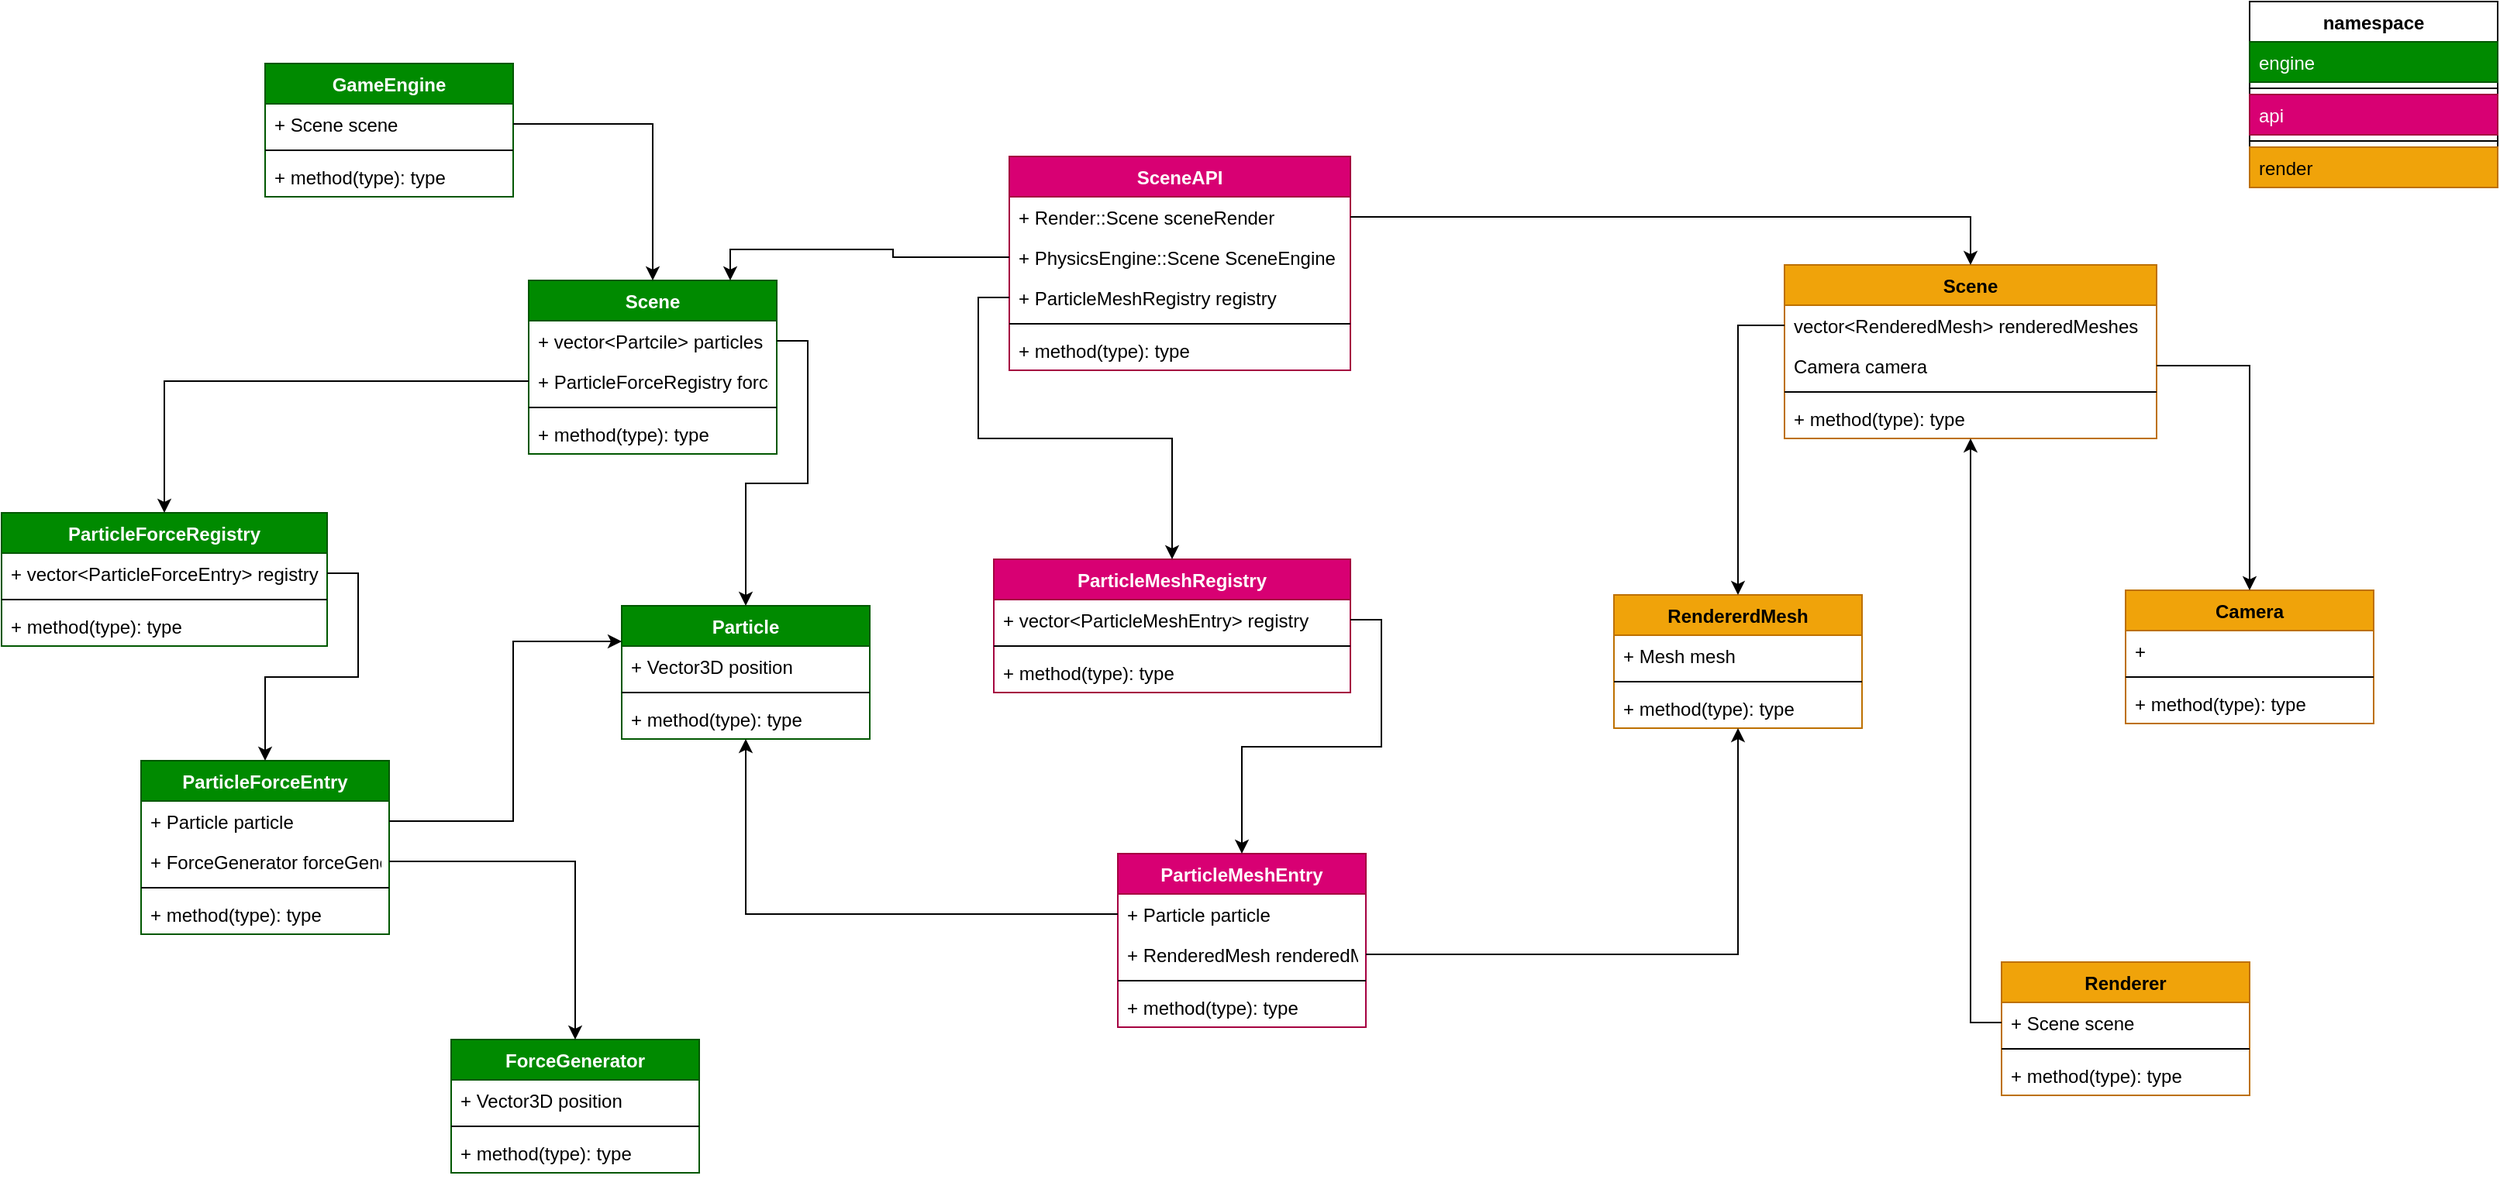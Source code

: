 <mxfile version="15.5.8" type="device"><diagram id="3eGl_UR_zPUnnh8dUwKq" name="Page-1"><mxGraphModel dx="2219" dy="1000" grid="1" gridSize="10" guides="1" tooltips="1" connect="1" arrows="1" fold="1" page="1" pageScale="1" pageWidth="827" pageHeight="1169" math="0" shadow="0"><root><mxCell id="0"/><mxCell id="1" parent="0"/><mxCell id="vphL6Kvy_P0l-zgpWsdA-2" value="Scene" style="swimlane;fontStyle=1;align=center;verticalAlign=top;childLayout=stackLayout;horizontal=1;startSize=26;horizontalStack=0;resizeParent=1;resizeParentMax=0;resizeLast=0;collapsible=1;marginBottom=0;fillColor=#008a00;fontColor=#ffffff;strokeColor=#005700;" parent="1" vertex="1"><mxGeometry x="370" y="200" width="160" height="112" as="geometry"/></mxCell><mxCell id="vphL6Kvy_P0l-zgpWsdA-3" value="+ vector&lt;Partcile&gt; particles" style="text;strokeColor=none;fillColor=none;align=left;verticalAlign=top;spacingLeft=4;spacingRight=4;overflow=hidden;rotatable=0;points=[[0,0.5],[1,0.5]];portConstraint=eastwest;" parent="vphL6Kvy_P0l-zgpWsdA-2" vertex="1"><mxGeometry y="26" width="160" height="26" as="geometry"/></mxCell><mxCell id="3-6PQcLLlUWP1weKsI4g-1" value="+ ParticleForceRegistry forcesRegistry" style="text;strokeColor=none;fillColor=none;align=left;verticalAlign=top;spacingLeft=4;spacingRight=4;overflow=hidden;rotatable=0;points=[[0,0.5],[1,0.5]];portConstraint=eastwest;" vertex="1" parent="vphL6Kvy_P0l-zgpWsdA-2"><mxGeometry y="52" width="160" height="26" as="geometry"/></mxCell><mxCell id="vphL6Kvy_P0l-zgpWsdA-4" value="" style="line;strokeWidth=1;fillColor=none;align=left;verticalAlign=middle;spacingTop=-1;spacingLeft=3;spacingRight=3;rotatable=0;labelPosition=right;points=[];portConstraint=eastwest;" parent="vphL6Kvy_P0l-zgpWsdA-2" vertex="1"><mxGeometry y="78" width="160" height="8" as="geometry"/></mxCell><mxCell id="vphL6Kvy_P0l-zgpWsdA-5" value="+ method(type): type" style="text;strokeColor=none;fillColor=none;align=left;verticalAlign=top;spacingLeft=4;spacingRight=4;overflow=hidden;rotatable=0;points=[[0,0.5],[1,0.5]];portConstraint=eastwest;" parent="vphL6Kvy_P0l-zgpWsdA-2" vertex="1"><mxGeometry y="86" width="160" height="26" as="geometry"/></mxCell><mxCell id="vphL6Kvy_P0l-zgpWsdA-6" value="GameEngine" style="swimlane;fontStyle=1;align=center;verticalAlign=top;childLayout=stackLayout;horizontal=1;startSize=26;horizontalStack=0;resizeParent=1;resizeParentMax=0;resizeLast=0;collapsible=1;marginBottom=0;fillColor=#008a00;fontColor=#ffffff;strokeColor=#005700;" parent="1" vertex="1"><mxGeometry x="200" y="60" width="160" height="86" as="geometry"/></mxCell><mxCell id="vphL6Kvy_P0l-zgpWsdA-7" value="+ Scene scene" style="text;strokeColor=none;fillColor=none;align=left;verticalAlign=top;spacingLeft=4;spacingRight=4;overflow=hidden;rotatable=0;points=[[0,0.5],[1,0.5]];portConstraint=eastwest;" parent="vphL6Kvy_P0l-zgpWsdA-6" vertex="1"><mxGeometry y="26" width="160" height="26" as="geometry"/></mxCell><mxCell id="vphL6Kvy_P0l-zgpWsdA-8" value="" style="line;strokeWidth=1;fillColor=none;align=left;verticalAlign=middle;spacingTop=-1;spacingLeft=3;spacingRight=3;rotatable=0;labelPosition=right;points=[];portConstraint=eastwest;" parent="vphL6Kvy_P0l-zgpWsdA-6" vertex="1"><mxGeometry y="52" width="160" height="8" as="geometry"/></mxCell><mxCell id="vphL6Kvy_P0l-zgpWsdA-9" value="+ method(type): type" style="text;strokeColor=none;fillColor=none;align=left;verticalAlign=top;spacingLeft=4;spacingRight=4;overflow=hidden;rotatable=0;points=[[0,0.5],[1,0.5]];portConstraint=eastwest;" parent="vphL6Kvy_P0l-zgpWsdA-6" vertex="1"><mxGeometry y="60" width="160" height="26" as="geometry"/></mxCell><mxCell id="vphL6Kvy_P0l-zgpWsdA-10" style="edgeStyle=orthogonalEdgeStyle;rounded=0;orthogonalLoop=1;jettySize=auto;html=1;" parent="1" source="vphL6Kvy_P0l-zgpWsdA-7" target="vphL6Kvy_P0l-zgpWsdA-2" edge="1"><mxGeometry relative="1" as="geometry"/></mxCell><mxCell id="vphL6Kvy_P0l-zgpWsdA-11" value="Particle" style="swimlane;fontStyle=1;align=center;verticalAlign=top;childLayout=stackLayout;horizontal=1;startSize=26;horizontalStack=0;resizeParent=1;resizeParentMax=0;resizeLast=0;collapsible=1;marginBottom=0;fillColor=#008a00;fontColor=#ffffff;strokeColor=#005700;" parent="1" vertex="1"><mxGeometry x="430" y="410" width="160" height="86" as="geometry"/></mxCell><mxCell id="vphL6Kvy_P0l-zgpWsdA-15" value="+ Vector3D position" style="text;strokeColor=none;fillColor=none;align=left;verticalAlign=top;spacingLeft=4;spacingRight=4;overflow=hidden;rotatable=0;points=[[0,0.5],[1,0.5]];portConstraint=eastwest;" parent="vphL6Kvy_P0l-zgpWsdA-11" vertex="1"><mxGeometry y="26" width="160" height="26" as="geometry"/></mxCell><mxCell id="vphL6Kvy_P0l-zgpWsdA-13" value="" style="line;strokeWidth=1;fillColor=none;align=left;verticalAlign=middle;spacingTop=-1;spacingLeft=3;spacingRight=3;rotatable=0;labelPosition=right;points=[];portConstraint=eastwest;" parent="vphL6Kvy_P0l-zgpWsdA-11" vertex="1"><mxGeometry y="52" width="160" height="8" as="geometry"/></mxCell><mxCell id="vphL6Kvy_P0l-zgpWsdA-14" value="+ method(type): type" style="text;strokeColor=none;fillColor=none;align=left;verticalAlign=top;spacingLeft=4;spacingRight=4;overflow=hidden;rotatable=0;points=[[0,0.5],[1,0.5]];portConstraint=eastwest;" parent="vphL6Kvy_P0l-zgpWsdA-11" vertex="1"><mxGeometry y="60" width="160" height="26" as="geometry"/></mxCell><mxCell id="vphL6Kvy_P0l-zgpWsdA-17" style="edgeStyle=orthogonalEdgeStyle;rounded=0;orthogonalLoop=1;jettySize=auto;html=1;" parent="1" source="vphL6Kvy_P0l-zgpWsdA-3" target="vphL6Kvy_P0l-zgpWsdA-11" edge="1"><mxGeometry relative="1" as="geometry"/></mxCell><mxCell id="vphL6Kvy_P0l-zgpWsdA-18" value="RendererdMesh" style="swimlane;fontStyle=1;align=center;verticalAlign=top;childLayout=stackLayout;horizontal=1;startSize=26;horizontalStack=0;resizeParent=1;resizeParentMax=0;resizeLast=0;collapsible=1;marginBottom=0;fillColor=#f0a30a;fontColor=#000000;strokeColor=#BD7000;" parent="1" vertex="1"><mxGeometry x="1070" y="403" width="160" height="86" as="geometry"/></mxCell><mxCell id="vphL6Kvy_P0l-zgpWsdA-19" value="+ Mesh mesh" style="text;strokeColor=none;fillColor=none;align=left;verticalAlign=top;spacingLeft=4;spacingRight=4;overflow=hidden;rotatable=0;points=[[0,0.5],[1,0.5]];portConstraint=eastwest;" parent="vphL6Kvy_P0l-zgpWsdA-18" vertex="1"><mxGeometry y="26" width="160" height="26" as="geometry"/></mxCell><mxCell id="vphL6Kvy_P0l-zgpWsdA-20" value="" style="line;strokeWidth=1;fillColor=none;align=left;verticalAlign=middle;spacingTop=-1;spacingLeft=3;spacingRight=3;rotatable=0;labelPosition=right;points=[];portConstraint=eastwest;" parent="vphL6Kvy_P0l-zgpWsdA-18" vertex="1"><mxGeometry y="52" width="160" height="8" as="geometry"/></mxCell><mxCell id="vphL6Kvy_P0l-zgpWsdA-21" value="+ method(type): type" style="text;strokeColor=none;fillColor=none;align=left;verticalAlign=top;spacingLeft=4;spacingRight=4;overflow=hidden;rotatable=0;points=[[0,0.5],[1,0.5]];portConstraint=eastwest;" parent="vphL6Kvy_P0l-zgpWsdA-18" vertex="1"><mxGeometry y="60" width="160" height="26" as="geometry"/></mxCell><mxCell id="vphL6Kvy_P0l-zgpWsdA-22" value="ParticleMeshRegistry" style="swimlane;fontStyle=1;align=center;verticalAlign=top;childLayout=stackLayout;horizontal=1;startSize=26;horizontalStack=0;resizeParent=1;resizeParentMax=0;resizeLast=0;collapsible=1;marginBottom=0;fillColor=#d80073;strokeColor=#A50040;fontColor=#ffffff;" parent="1" vertex="1"><mxGeometry x="670" y="380" width="230" height="86" as="geometry"/></mxCell><mxCell id="vphL6Kvy_P0l-zgpWsdA-23" value="+ vector&lt;ParticleMeshEntry&gt; registry" style="text;strokeColor=none;fillColor=none;align=left;verticalAlign=top;spacingLeft=4;spacingRight=4;overflow=hidden;rotatable=0;points=[[0,0.5],[1,0.5]];portConstraint=eastwest;" parent="vphL6Kvy_P0l-zgpWsdA-22" vertex="1"><mxGeometry y="26" width="230" height="26" as="geometry"/></mxCell><mxCell id="vphL6Kvy_P0l-zgpWsdA-24" value="" style="line;strokeWidth=1;fillColor=none;align=left;verticalAlign=middle;spacingTop=-1;spacingLeft=3;spacingRight=3;rotatable=0;labelPosition=right;points=[];portConstraint=eastwest;" parent="vphL6Kvy_P0l-zgpWsdA-22" vertex="1"><mxGeometry y="52" width="230" height="8" as="geometry"/></mxCell><mxCell id="vphL6Kvy_P0l-zgpWsdA-25" value="+ method(type): type" style="text;strokeColor=none;fillColor=none;align=left;verticalAlign=top;spacingLeft=4;spacingRight=4;overflow=hidden;rotatable=0;points=[[0,0.5],[1,0.5]];portConstraint=eastwest;" parent="vphL6Kvy_P0l-zgpWsdA-22" vertex="1"><mxGeometry y="60" width="230" height="26" as="geometry"/></mxCell><mxCell id="vphL6Kvy_P0l-zgpWsdA-29" value="SceneAPI" style="swimlane;fontStyle=1;align=center;verticalAlign=top;childLayout=stackLayout;horizontal=1;startSize=26;horizontalStack=0;resizeParent=1;resizeParentMax=0;resizeLast=0;collapsible=1;marginBottom=0;fillColor=#d80073;strokeColor=#A50040;fontColor=#ffffff;" parent="1" vertex="1"><mxGeometry x="680" y="120" width="220" height="138" as="geometry"/></mxCell><mxCell id="vphL6Kvy_P0l-zgpWsdA-59" value="+ Render::Scene sceneRender" style="text;strokeColor=none;fillColor=none;align=left;verticalAlign=top;spacingLeft=4;spacingRight=4;overflow=hidden;rotatable=0;points=[[0,0.5],[1,0.5]];portConstraint=eastwest;" parent="vphL6Kvy_P0l-zgpWsdA-29" vertex="1"><mxGeometry y="26" width="220" height="26" as="geometry"/></mxCell><mxCell id="vphL6Kvy_P0l-zgpWsdA-60" value="+ PhysicsEngine::Scene SceneEngine" style="text;strokeColor=none;fillColor=none;align=left;verticalAlign=top;spacingLeft=4;spacingRight=4;overflow=hidden;rotatable=0;points=[[0,0.5],[1,0.5]];portConstraint=eastwest;" parent="vphL6Kvy_P0l-zgpWsdA-29" vertex="1"><mxGeometry y="52" width="220" height="26" as="geometry"/></mxCell><mxCell id="vphL6Kvy_P0l-zgpWsdA-57" value="+ ParticleMeshRegistry registry" style="text;strokeColor=none;fillColor=none;align=left;verticalAlign=top;spacingLeft=4;spacingRight=4;overflow=hidden;rotatable=0;points=[[0,0.5],[1,0.5]];portConstraint=eastwest;" parent="vphL6Kvy_P0l-zgpWsdA-29" vertex="1"><mxGeometry y="78" width="220" height="26" as="geometry"/></mxCell><mxCell id="vphL6Kvy_P0l-zgpWsdA-31" value="" style="line;strokeWidth=1;fillColor=none;align=left;verticalAlign=middle;spacingTop=-1;spacingLeft=3;spacingRight=3;rotatable=0;labelPosition=right;points=[];portConstraint=eastwest;" parent="vphL6Kvy_P0l-zgpWsdA-29" vertex="1"><mxGeometry y="104" width="220" height="8" as="geometry"/></mxCell><mxCell id="vphL6Kvy_P0l-zgpWsdA-32" value="+ method(type): type" style="text;strokeColor=none;fillColor=none;align=left;verticalAlign=top;spacingLeft=4;spacingRight=4;overflow=hidden;rotatable=0;points=[[0,0.5],[1,0.5]];portConstraint=eastwest;" parent="vphL6Kvy_P0l-zgpWsdA-29" vertex="1"><mxGeometry y="112" width="220" height="26" as="geometry"/></mxCell><mxCell id="vphL6Kvy_P0l-zgpWsdA-33" value="Scene" style="swimlane;fontStyle=1;align=center;verticalAlign=top;childLayout=stackLayout;horizontal=1;startSize=26;horizontalStack=0;resizeParent=1;resizeParentMax=0;resizeLast=0;collapsible=1;marginBottom=0;fillColor=#f0a30a;fontColor=#000000;strokeColor=#BD7000;" parent="1" vertex="1"><mxGeometry x="1180" y="190" width="240" height="112" as="geometry"/></mxCell><mxCell id="vphL6Kvy_P0l-zgpWsdA-34" value="vector&lt;RenderedMesh&gt; renderedMeshes" style="text;strokeColor=none;fillColor=none;align=left;verticalAlign=top;spacingLeft=4;spacingRight=4;overflow=hidden;rotatable=0;points=[[0,0.5],[1,0.5]];portConstraint=eastwest;" parent="vphL6Kvy_P0l-zgpWsdA-33" vertex="1"><mxGeometry y="26" width="240" height="26" as="geometry"/></mxCell><mxCell id="vphL6Kvy_P0l-zgpWsdA-37" value="Camera camera" style="text;strokeColor=none;fillColor=none;align=left;verticalAlign=top;spacingLeft=4;spacingRight=4;overflow=hidden;rotatable=0;points=[[0,0.5],[1,0.5]];portConstraint=eastwest;" parent="vphL6Kvy_P0l-zgpWsdA-33" vertex="1"><mxGeometry y="52" width="240" height="26" as="geometry"/></mxCell><mxCell id="vphL6Kvy_P0l-zgpWsdA-35" value="" style="line;strokeWidth=1;fillColor=none;align=left;verticalAlign=middle;spacingTop=-1;spacingLeft=3;spacingRight=3;rotatable=0;labelPosition=right;points=[];portConstraint=eastwest;" parent="vphL6Kvy_P0l-zgpWsdA-33" vertex="1"><mxGeometry y="78" width="240" height="8" as="geometry"/></mxCell><mxCell id="vphL6Kvy_P0l-zgpWsdA-36" value="+ method(type): type" style="text;strokeColor=none;fillColor=none;align=left;verticalAlign=top;spacingLeft=4;spacingRight=4;overflow=hidden;rotatable=0;points=[[0,0.5],[1,0.5]];portConstraint=eastwest;" parent="vphL6Kvy_P0l-zgpWsdA-33" vertex="1"><mxGeometry y="86" width="240" height="26" as="geometry"/></mxCell><mxCell id="vphL6Kvy_P0l-zgpWsdA-43" value="Camera" style="swimlane;fontStyle=1;align=center;verticalAlign=top;childLayout=stackLayout;horizontal=1;startSize=26;horizontalStack=0;resizeParent=1;resizeParentMax=0;resizeLast=0;collapsible=1;marginBottom=0;fillColor=#f0a30a;fontColor=#000000;strokeColor=#BD7000;" parent="1" vertex="1"><mxGeometry x="1400" y="400" width="160" height="86" as="geometry"/></mxCell><mxCell id="vphL6Kvy_P0l-zgpWsdA-44" value="+ " style="text;strokeColor=none;fillColor=none;align=left;verticalAlign=top;spacingLeft=4;spacingRight=4;overflow=hidden;rotatable=0;points=[[0,0.5],[1,0.5]];portConstraint=eastwest;" parent="vphL6Kvy_P0l-zgpWsdA-43" vertex="1"><mxGeometry y="26" width="160" height="26" as="geometry"/></mxCell><mxCell id="vphL6Kvy_P0l-zgpWsdA-45" value="" style="line;strokeWidth=1;fillColor=none;align=left;verticalAlign=middle;spacingTop=-1;spacingLeft=3;spacingRight=3;rotatable=0;labelPosition=right;points=[];portConstraint=eastwest;" parent="vphL6Kvy_P0l-zgpWsdA-43" vertex="1"><mxGeometry y="52" width="160" height="8" as="geometry"/></mxCell><mxCell id="vphL6Kvy_P0l-zgpWsdA-46" value="+ method(type): type" style="text;strokeColor=none;fillColor=none;align=left;verticalAlign=top;spacingLeft=4;spacingRight=4;overflow=hidden;rotatable=0;points=[[0,0.5],[1,0.5]];portConstraint=eastwest;" parent="vphL6Kvy_P0l-zgpWsdA-43" vertex="1"><mxGeometry y="60" width="160" height="26" as="geometry"/></mxCell><mxCell id="vphL6Kvy_P0l-zgpWsdA-47" style="edgeStyle=orthogonalEdgeStyle;rounded=0;orthogonalLoop=1;jettySize=auto;html=1;" parent="1" source="vphL6Kvy_P0l-zgpWsdA-37" target="vphL6Kvy_P0l-zgpWsdA-43" edge="1"><mxGeometry relative="1" as="geometry"/></mxCell><mxCell id="vphL6Kvy_P0l-zgpWsdA-48" style="edgeStyle=orthogonalEdgeStyle;rounded=0;orthogonalLoop=1;jettySize=auto;html=1;" parent="1" source="vphL6Kvy_P0l-zgpWsdA-34" target="vphL6Kvy_P0l-zgpWsdA-18" edge="1"><mxGeometry relative="1" as="geometry"/></mxCell><mxCell id="vphL6Kvy_P0l-zgpWsdA-49" value="ParticleMeshEntry" style="swimlane;fontStyle=1;align=center;verticalAlign=top;childLayout=stackLayout;horizontal=1;startSize=26;horizontalStack=0;resizeParent=1;resizeParentMax=0;resizeLast=0;collapsible=1;marginBottom=0;fillColor=#d80073;strokeColor=#A50040;fontColor=#ffffff;" parent="1" vertex="1"><mxGeometry x="750" y="570" width="160" height="112" as="geometry"/></mxCell><mxCell id="vphL6Kvy_P0l-zgpWsdA-50" value="+ Particle particle" style="text;strokeColor=none;fillColor=none;align=left;verticalAlign=top;spacingLeft=4;spacingRight=4;overflow=hidden;rotatable=0;points=[[0,0.5],[1,0.5]];portConstraint=eastwest;" parent="vphL6Kvy_P0l-zgpWsdA-49" vertex="1"><mxGeometry y="26" width="160" height="26" as="geometry"/></mxCell><mxCell id="vphL6Kvy_P0l-zgpWsdA-51" value="+ RenderedMesh renderedMesh" style="text;strokeColor=none;fillColor=none;align=left;verticalAlign=top;spacingLeft=4;spacingRight=4;overflow=hidden;rotatable=0;points=[[0,0.5],[1,0.5]];portConstraint=eastwest;" parent="vphL6Kvy_P0l-zgpWsdA-49" vertex="1"><mxGeometry y="52" width="160" height="26" as="geometry"/></mxCell><mxCell id="vphL6Kvy_P0l-zgpWsdA-52" value="" style="line;strokeWidth=1;fillColor=none;align=left;verticalAlign=middle;spacingTop=-1;spacingLeft=3;spacingRight=3;rotatable=0;labelPosition=right;points=[];portConstraint=eastwest;" parent="vphL6Kvy_P0l-zgpWsdA-49" vertex="1"><mxGeometry y="78" width="160" height="8" as="geometry"/></mxCell><mxCell id="vphL6Kvy_P0l-zgpWsdA-53" value="+ method(type): type" style="text;strokeColor=none;fillColor=none;align=left;verticalAlign=top;spacingLeft=4;spacingRight=4;overflow=hidden;rotatable=0;points=[[0,0.5],[1,0.5]];portConstraint=eastwest;" parent="vphL6Kvy_P0l-zgpWsdA-49" vertex="1"><mxGeometry y="86" width="160" height="26" as="geometry"/></mxCell><mxCell id="vphL6Kvy_P0l-zgpWsdA-54" style="edgeStyle=orthogonalEdgeStyle;rounded=0;orthogonalLoop=1;jettySize=auto;html=1;" parent="1" source="vphL6Kvy_P0l-zgpWsdA-50" target="vphL6Kvy_P0l-zgpWsdA-11" edge="1"><mxGeometry relative="1" as="geometry"/></mxCell><mxCell id="vphL6Kvy_P0l-zgpWsdA-55" style="edgeStyle=orthogonalEdgeStyle;rounded=0;orthogonalLoop=1;jettySize=auto;html=1;" parent="1" source="vphL6Kvy_P0l-zgpWsdA-51" target="vphL6Kvy_P0l-zgpWsdA-18" edge="1"><mxGeometry relative="1" as="geometry"/></mxCell><mxCell id="vphL6Kvy_P0l-zgpWsdA-56" style="edgeStyle=orthogonalEdgeStyle;rounded=0;orthogonalLoop=1;jettySize=auto;html=1;" parent="1" source="vphL6Kvy_P0l-zgpWsdA-23" target="vphL6Kvy_P0l-zgpWsdA-49" edge="1"><mxGeometry relative="1" as="geometry"/></mxCell><mxCell id="vphL6Kvy_P0l-zgpWsdA-58" style="edgeStyle=orthogonalEdgeStyle;rounded=0;orthogonalLoop=1;jettySize=auto;html=1;" parent="1" source="vphL6Kvy_P0l-zgpWsdA-57" target="vphL6Kvy_P0l-zgpWsdA-22" edge="1"><mxGeometry relative="1" as="geometry"/></mxCell><mxCell id="vphL6Kvy_P0l-zgpWsdA-63" style="edgeStyle=orthogonalEdgeStyle;rounded=0;orthogonalLoop=1;jettySize=auto;html=1;" parent="1" source="vphL6Kvy_P0l-zgpWsdA-59" target="vphL6Kvy_P0l-zgpWsdA-33" edge="1"><mxGeometry relative="1" as="geometry"/></mxCell><mxCell id="vphL6Kvy_P0l-zgpWsdA-64" style="edgeStyle=orthogonalEdgeStyle;rounded=0;orthogonalLoop=1;jettySize=auto;html=1;" parent="1" source="vphL6Kvy_P0l-zgpWsdA-60" target="vphL6Kvy_P0l-zgpWsdA-2" edge="1"><mxGeometry relative="1" as="geometry"><Array as="points"><mxPoint x="605" y="185"/><mxPoint x="605" y="180"/><mxPoint x="500" y="180"/></Array></mxGeometry></mxCell><mxCell id="3-6PQcLLlUWP1weKsI4g-2" value="ParticleForceRegistry" style="swimlane;fontStyle=1;align=center;verticalAlign=top;childLayout=stackLayout;horizontal=1;startSize=26;horizontalStack=0;resizeParent=1;resizeParentMax=0;resizeLast=0;collapsible=1;marginBottom=0;fillColor=#008a00;fontColor=#ffffff;strokeColor=#005700;" vertex="1" parent="1"><mxGeometry x="30" y="350" width="210" height="86" as="geometry"/></mxCell><mxCell id="3-6PQcLLlUWP1weKsI4g-3" value="+ vector&lt;ParticleForceEntry&gt; registry" style="text;strokeColor=none;fillColor=none;align=left;verticalAlign=top;spacingLeft=4;spacingRight=4;overflow=hidden;rotatable=0;points=[[0,0.5],[1,0.5]];portConstraint=eastwest;" vertex="1" parent="3-6PQcLLlUWP1weKsI4g-2"><mxGeometry y="26" width="210" height="26" as="geometry"/></mxCell><mxCell id="3-6PQcLLlUWP1weKsI4g-4" value="" style="line;strokeWidth=1;fillColor=none;align=left;verticalAlign=middle;spacingTop=-1;spacingLeft=3;spacingRight=3;rotatable=0;labelPosition=right;points=[];portConstraint=eastwest;" vertex="1" parent="3-6PQcLLlUWP1weKsI4g-2"><mxGeometry y="52" width="210" height="8" as="geometry"/></mxCell><mxCell id="3-6PQcLLlUWP1weKsI4g-5" value="+ method(type): type" style="text;strokeColor=none;fillColor=none;align=left;verticalAlign=top;spacingLeft=4;spacingRight=4;overflow=hidden;rotatable=0;points=[[0,0.5],[1,0.5]];portConstraint=eastwest;" vertex="1" parent="3-6PQcLLlUWP1weKsI4g-2"><mxGeometry y="60" width="210" height="26" as="geometry"/></mxCell><mxCell id="3-6PQcLLlUWP1weKsI4g-6" value="ParticleForceEntry" style="swimlane;fontStyle=1;align=center;verticalAlign=top;childLayout=stackLayout;horizontal=1;startSize=26;horizontalStack=0;resizeParent=1;resizeParentMax=0;resizeLast=0;collapsible=1;marginBottom=0;fillColor=#008a00;fontColor=#ffffff;strokeColor=#005700;" vertex="1" parent="1"><mxGeometry x="120" y="510" width="160" height="112" as="geometry"/></mxCell><mxCell id="3-6PQcLLlUWP1weKsI4g-7" value="+ Particle particle" style="text;strokeColor=none;fillColor=none;align=left;verticalAlign=top;spacingLeft=4;spacingRight=4;overflow=hidden;rotatable=0;points=[[0,0.5],[1,0.5]];portConstraint=eastwest;" vertex="1" parent="3-6PQcLLlUWP1weKsI4g-6"><mxGeometry y="26" width="160" height="26" as="geometry"/></mxCell><mxCell id="3-6PQcLLlUWP1weKsI4g-8" value="+ ForceGenerator forceGenerator" style="text;strokeColor=none;fillColor=none;align=left;verticalAlign=top;spacingLeft=4;spacingRight=4;overflow=hidden;rotatable=0;points=[[0,0.5],[1,0.5]];portConstraint=eastwest;" vertex="1" parent="3-6PQcLLlUWP1weKsI4g-6"><mxGeometry y="52" width="160" height="26" as="geometry"/></mxCell><mxCell id="3-6PQcLLlUWP1weKsI4g-9" value="" style="line;strokeWidth=1;fillColor=none;align=left;verticalAlign=middle;spacingTop=-1;spacingLeft=3;spacingRight=3;rotatable=0;labelPosition=right;points=[];portConstraint=eastwest;" vertex="1" parent="3-6PQcLLlUWP1weKsI4g-6"><mxGeometry y="78" width="160" height="8" as="geometry"/></mxCell><mxCell id="3-6PQcLLlUWP1weKsI4g-10" value="+ method(type): type" style="text;strokeColor=none;fillColor=none;align=left;verticalAlign=top;spacingLeft=4;spacingRight=4;overflow=hidden;rotatable=0;points=[[0,0.5],[1,0.5]];portConstraint=eastwest;" vertex="1" parent="3-6PQcLLlUWP1weKsI4g-6"><mxGeometry y="86" width="160" height="26" as="geometry"/></mxCell><mxCell id="3-6PQcLLlUWP1weKsI4g-11" style="edgeStyle=orthogonalEdgeStyle;rounded=0;orthogonalLoop=1;jettySize=auto;html=1;" edge="1" parent="1" source="3-6PQcLLlUWP1weKsI4g-3" target="3-6PQcLLlUWP1weKsI4g-6"><mxGeometry relative="1" as="geometry"/></mxCell><mxCell id="3-6PQcLLlUWP1weKsI4g-13" style="edgeStyle=orthogonalEdgeStyle;rounded=0;orthogonalLoop=1;jettySize=auto;html=1;" edge="1" parent="1" source="3-6PQcLLlUWP1weKsI4g-1" target="3-6PQcLLlUWP1weKsI4g-2"><mxGeometry relative="1" as="geometry"/></mxCell><mxCell id="3-6PQcLLlUWP1weKsI4g-14" style="edgeStyle=orthogonalEdgeStyle;rounded=0;orthogonalLoop=1;jettySize=auto;html=1;" edge="1" parent="1" source="3-6PQcLLlUWP1weKsI4g-7" target="vphL6Kvy_P0l-zgpWsdA-11"><mxGeometry relative="1" as="geometry"><Array as="points"><mxPoint x="360" y="549"/><mxPoint x="360" y="433"/></Array></mxGeometry></mxCell><mxCell id="3-6PQcLLlUWP1weKsI4g-15" value="ForceGenerator" style="swimlane;fontStyle=1;align=center;verticalAlign=top;childLayout=stackLayout;horizontal=1;startSize=26;horizontalStack=0;resizeParent=1;resizeParentMax=0;resizeLast=0;collapsible=1;marginBottom=0;fillColor=#008a00;fontColor=#ffffff;strokeColor=#005700;" vertex="1" parent="1"><mxGeometry x="320" y="690" width="160" height="86" as="geometry"/></mxCell><mxCell id="3-6PQcLLlUWP1weKsI4g-16" value="+ Vector3D position" style="text;strokeColor=none;fillColor=none;align=left;verticalAlign=top;spacingLeft=4;spacingRight=4;overflow=hidden;rotatable=0;points=[[0,0.5],[1,0.5]];portConstraint=eastwest;" vertex="1" parent="3-6PQcLLlUWP1weKsI4g-15"><mxGeometry y="26" width="160" height="26" as="geometry"/></mxCell><mxCell id="3-6PQcLLlUWP1weKsI4g-17" value="" style="line;strokeWidth=1;fillColor=none;align=left;verticalAlign=middle;spacingTop=-1;spacingLeft=3;spacingRight=3;rotatable=0;labelPosition=right;points=[];portConstraint=eastwest;" vertex="1" parent="3-6PQcLLlUWP1weKsI4g-15"><mxGeometry y="52" width="160" height="8" as="geometry"/></mxCell><mxCell id="3-6PQcLLlUWP1weKsI4g-18" value="+ method(type): type" style="text;strokeColor=none;fillColor=none;align=left;verticalAlign=top;spacingLeft=4;spacingRight=4;overflow=hidden;rotatable=0;points=[[0,0.5],[1,0.5]];portConstraint=eastwest;" vertex="1" parent="3-6PQcLLlUWP1weKsI4g-15"><mxGeometry y="60" width="160" height="26" as="geometry"/></mxCell><mxCell id="3-6PQcLLlUWP1weKsI4g-19" style="edgeStyle=orthogonalEdgeStyle;rounded=0;orthogonalLoop=1;jettySize=auto;html=1;" edge="1" parent="1" source="3-6PQcLLlUWP1weKsI4g-8" target="3-6PQcLLlUWP1weKsI4g-15"><mxGeometry relative="1" as="geometry"/></mxCell><mxCell id="3-6PQcLLlUWP1weKsI4g-20" value="Renderer" style="swimlane;fontStyle=1;align=center;verticalAlign=top;childLayout=stackLayout;horizontal=1;startSize=26;horizontalStack=0;resizeParent=1;resizeParentMax=0;resizeLast=0;collapsible=1;marginBottom=0;fillColor=#f0a30a;fontColor=#000000;strokeColor=#BD7000;" vertex="1" parent="1"><mxGeometry x="1320" y="640" width="160" height="86" as="geometry"/></mxCell><mxCell id="3-6PQcLLlUWP1weKsI4g-24" value="+ Scene scene" style="text;strokeColor=none;fillColor=none;align=left;verticalAlign=top;spacingLeft=4;spacingRight=4;overflow=hidden;rotatable=0;points=[[0,0.5],[1,0.5]];portConstraint=eastwest;" vertex="1" parent="3-6PQcLLlUWP1weKsI4g-20"><mxGeometry y="26" width="160" height="26" as="geometry"/></mxCell><mxCell id="3-6PQcLLlUWP1weKsI4g-22" value="" style="line;strokeWidth=1;fillColor=none;align=left;verticalAlign=middle;spacingTop=-1;spacingLeft=3;spacingRight=3;rotatable=0;labelPosition=right;points=[];portConstraint=eastwest;" vertex="1" parent="3-6PQcLLlUWP1weKsI4g-20"><mxGeometry y="52" width="160" height="8" as="geometry"/></mxCell><mxCell id="3-6PQcLLlUWP1weKsI4g-23" value="+ method(type): type" style="text;strokeColor=none;fillColor=none;align=left;verticalAlign=top;spacingLeft=4;spacingRight=4;overflow=hidden;rotatable=0;points=[[0,0.5],[1,0.5]];portConstraint=eastwest;" vertex="1" parent="3-6PQcLLlUWP1weKsI4g-20"><mxGeometry y="60" width="160" height="26" as="geometry"/></mxCell><mxCell id="3-6PQcLLlUWP1weKsI4g-25" style="edgeStyle=orthogonalEdgeStyle;rounded=0;orthogonalLoop=1;jettySize=auto;html=1;" edge="1" parent="1" source="3-6PQcLLlUWP1weKsI4g-24" target="vphL6Kvy_P0l-zgpWsdA-33"><mxGeometry relative="1" as="geometry"/></mxCell><mxCell id="3-6PQcLLlUWP1weKsI4g-27" value="namespace" style="swimlane;fontStyle=1;align=center;verticalAlign=top;childLayout=stackLayout;horizontal=1;startSize=26;horizontalStack=0;resizeParent=1;resizeParentMax=0;resizeLast=0;collapsible=1;marginBottom=0;" vertex="1" parent="1"><mxGeometry x="1480" y="20" width="160" height="120" as="geometry"/></mxCell><mxCell id="3-6PQcLLlUWP1weKsI4g-28" value="engine" style="text;strokeColor=#005700;fillColor=#008a00;align=left;verticalAlign=top;spacingLeft=4;spacingRight=4;overflow=hidden;rotatable=0;points=[[0,0.5],[1,0.5]];portConstraint=eastwest;fontColor=#ffffff;" vertex="1" parent="3-6PQcLLlUWP1weKsI4g-27"><mxGeometry y="26" width="160" height="26" as="geometry"/></mxCell><mxCell id="3-6PQcLLlUWP1weKsI4g-29" value="" style="line;strokeWidth=1;fillColor=none;align=left;verticalAlign=middle;spacingTop=-1;spacingLeft=3;spacingRight=3;rotatable=0;labelPosition=right;points=[];portConstraint=eastwest;" vertex="1" parent="3-6PQcLLlUWP1weKsI4g-27"><mxGeometry y="52" width="160" height="8" as="geometry"/></mxCell><mxCell id="3-6PQcLLlUWP1weKsI4g-32" value="api" style="text;strokeColor=#A50040;fillColor=#d80073;align=left;verticalAlign=top;spacingLeft=4;spacingRight=4;overflow=hidden;rotatable=0;points=[[0,0.5],[1,0.5]];portConstraint=eastwest;fontColor=#ffffff;" vertex="1" parent="3-6PQcLLlUWP1weKsI4g-27"><mxGeometry y="60" width="160" height="26" as="geometry"/></mxCell><mxCell id="3-6PQcLLlUWP1weKsI4g-31" value="" style="line;strokeWidth=1;fillColor=none;align=left;verticalAlign=middle;spacingTop=-1;spacingLeft=3;spacingRight=3;rotatable=0;labelPosition=right;points=[];portConstraint=eastwest;" vertex="1" parent="3-6PQcLLlUWP1weKsI4g-27"><mxGeometry y="86" width="160" height="8" as="geometry"/></mxCell><mxCell id="3-6PQcLLlUWP1weKsI4g-30" value="render" style="text;strokeColor=#BD7000;fillColor=#f0a30a;align=left;verticalAlign=top;spacingLeft=4;spacingRight=4;overflow=hidden;rotatable=0;points=[[0,0.5],[1,0.5]];portConstraint=eastwest;fontColor=#000000;" vertex="1" parent="3-6PQcLLlUWP1weKsI4g-27"><mxGeometry y="94" width="160" height="26" as="geometry"/></mxCell></root></mxGraphModel></diagram></mxfile>